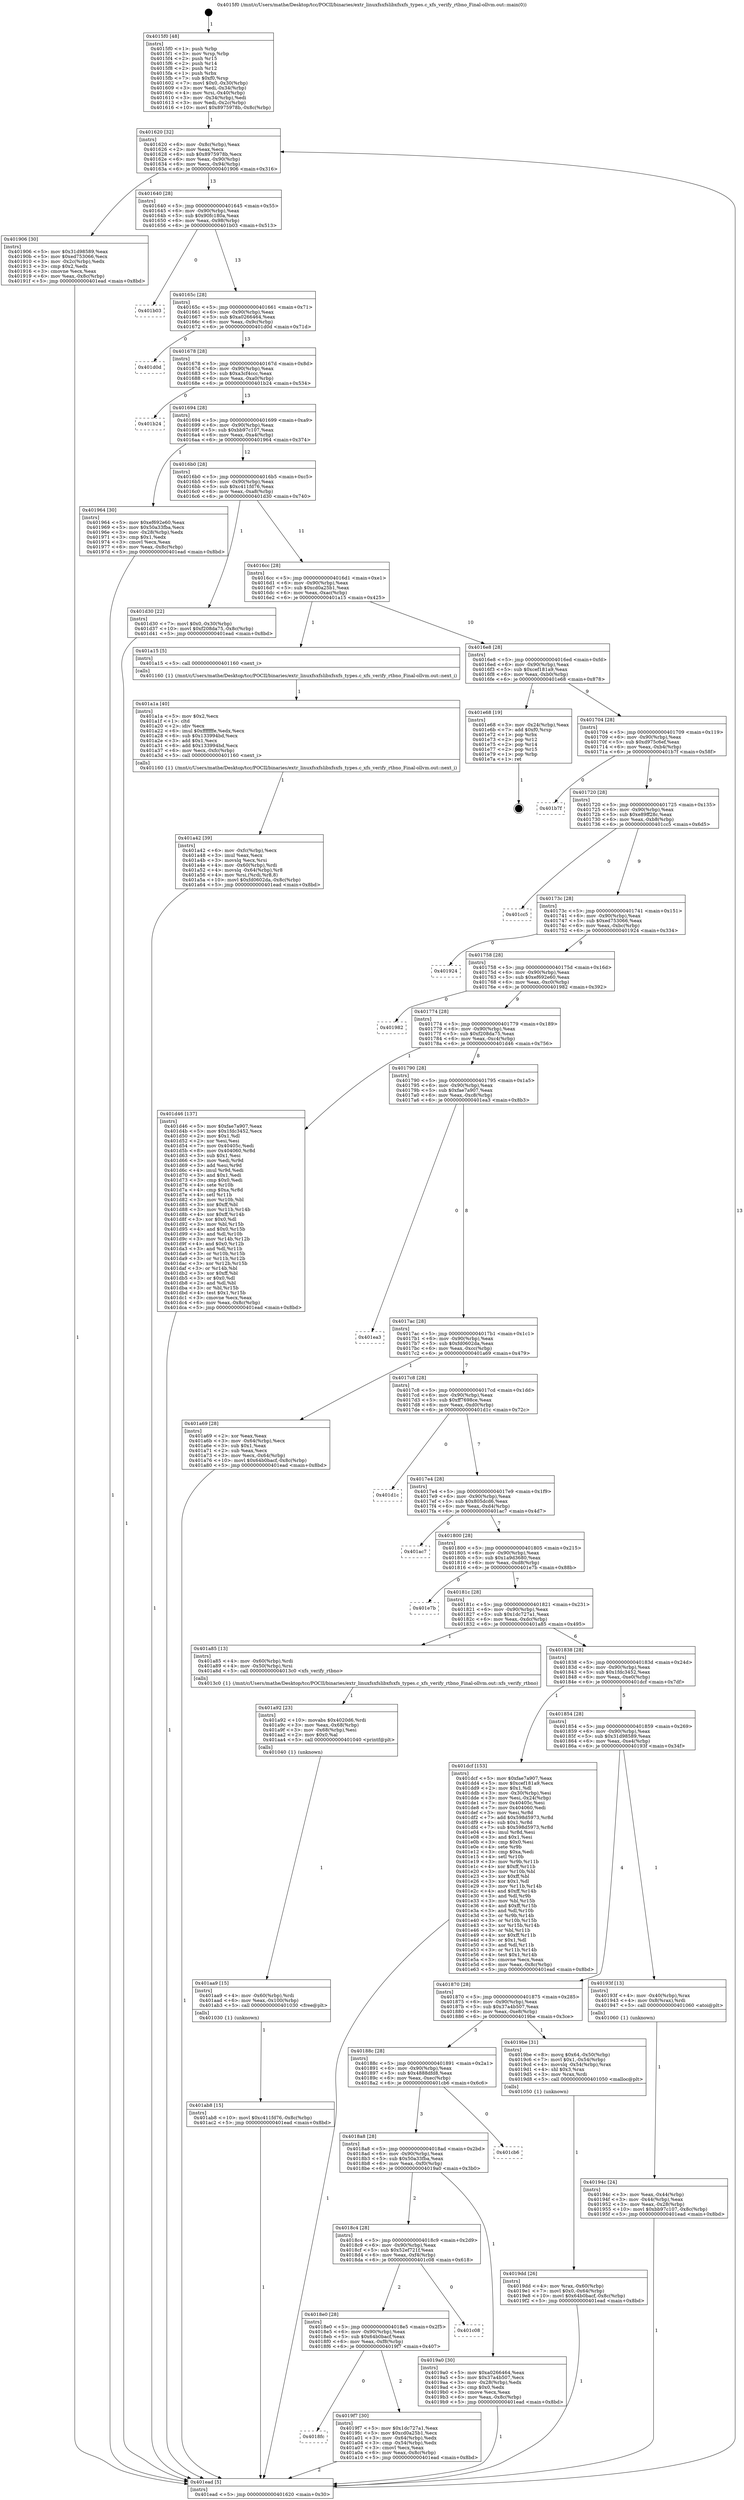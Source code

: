 digraph "0x4015f0" {
  label = "0x4015f0 (/mnt/c/Users/mathe/Desktop/tcc/POCII/binaries/extr_linuxfsxfslibxfsxfs_types.c_xfs_verify_rtbno_Final-ollvm.out::main(0))"
  labelloc = "t"
  node[shape=record]

  Entry [label="",width=0.3,height=0.3,shape=circle,fillcolor=black,style=filled]
  "0x401620" [label="{
     0x401620 [32]\l
     | [instrs]\l
     &nbsp;&nbsp;0x401620 \<+6\>: mov -0x8c(%rbp),%eax\l
     &nbsp;&nbsp;0x401626 \<+2\>: mov %eax,%ecx\l
     &nbsp;&nbsp;0x401628 \<+6\>: sub $0x8975978b,%ecx\l
     &nbsp;&nbsp;0x40162e \<+6\>: mov %eax,-0x90(%rbp)\l
     &nbsp;&nbsp;0x401634 \<+6\>: mov %ecx,-0x94(%rbp)\l
     &nbsp;&nbsp;0x40163a \<+6\>: je 0000000000401906 \<main+0x316\>\l
  }"]
  "0x401906" [label="{
     0x401906 [30]\l
     | [instrs]\l
     &nbsp;&nbsp;0x401906 \<+5\>: mov $0x31d98589,%eax\l
     &nbsp;&nbsp;0x40190b \<+5\>: mov $0xed753066,%ecx\l
     &nbsp;&nbsp;0x401910 \<+3\>: mov -0x2c(%rbp),%edx\l
     &nbsp;&nbsp;0x401913 \<+3\>: cmp $0x2,%edx\l
     &nbsp;&nbsp;0x401916 \<+3\>: cmovne %ecx,%eax\l
     &nbsp;&nbsp;0x401919 \<+6\>: mov %eax,-0x8c(%rbp)\l
     &nbsp;&nbsp;0x40191f \<+5\>: jmp 0000000000401ead \<main+0x8bd\>\l
  }"]
  "0x401640" [label="{
     0x401640 [28]\l
     | [instrs]\l
     &nbsp;&nbsp;0x401640 \<+5\>: jmp 0000000000401645 \<main+0x55\>\l
     &nbsp;&nbsp;0x401645 \<+6\>: mov -0x90(%rbp),%eax\l
     &nbsp;&nbsp;0x40164b \<+5\>: sub $0x90fc180a,%eax\l
     &nbsp;&nbsp;0x401650 \<+6\>: mov %eax,-0x98(%rbp)\l
     &nbsp;&nbsp;0x401656 \<+6\>: je 0000000000401b03 \<main+0x513\>\l
  }"]
  "0x401ead" [label="{
     0x401ead [5]\l
     | [instrs]\l
     &nbsp;&nbsp;0x401ead \<+5\>: jmp 0000000000401620 \<main+0x30\>\l
  }"]
  "0x4015f0" [label="{
     0x4015f0 [48]\l
     | [instrs]\l
     &nbsp;&nbsp;0x4015f0 \<+1\>: push %rbp\l
     &nbsp;&nbsp;0x4015f1 \<+3\>: mov %rsp,%rbp\l
     &nbsp;&nbsp;0x4015f4 \<+2\>: push %r15\l
     &nbsp;&nbsp;0x4015f6 \<+2\>: push %r14\l
     &nbsp;&nbsp;0x4015f8 \<+2\>: push %r12\l
     &nbsp;&nbsp;0x4015fa \<+1\>: push %rbx\l
     &nbsp;&nbsp;0x4015fb \<+7\>: sub $0xf0,%rsp\l
     &nbsp;&nbsp;0x401602 \<+7\>: movl $0x0,-0x30(%rbp)\l
     &nbsp;&nbsp;0x401609 \<+3\>: mov %edi,-0x34(%rbp)\l
     &nbsp;&nbsp;0x40160c \<+4\>: mov %rsi,-0x40(%rbp)\l
     &nbsp;&nbsp;0x401610 \<+3\>: mov -0x34(%rbp),%edi\l
     &nbsp;&nbsp;0x401613 \<+3\>: mov %edi,-0x2c(%rbp)\l
     &nbsp;&nbsp;0x401616 \<+10\>: movl $0x8975978b,-0x8c(%rbp)\l
  }"]
  Exit [label="",width=0.3,height=0.3,shape=circle,fillcolor=black,style=filled,peripheries=2]
  "0x401b03" [label="{
     0x401b03\l
  }", style=dashed]
  "0x40165c" [label="{
     0x40165c [28]\l
     | [instrs]\l
     &nbsp;&nbsp;0x40165c \<+5\>: jmp 0000000000401661 \<main+0x71\>\l
     &nbsp;&nbsp;0x401661 \<+6\>: mov -0x90(%rbp),%eax\l
     &nbsp;&nbsp;0x401667 \<+5\>: sub $0xa0266464,%eax\l
     &nbsp;&nbsp;0x40166c \<+6\>: mov %eax,-0x9c(%rbp)\l
     &nbsp;&nbsp;0x401672 \<+6\>: je 0000000000401d0d \<main+0x71d\>\l
  }"]
  "0x401ab8" [label="{
     0x401ab8 [15]\l
     | [instrs]\l
     &nbsp;&nbsp;0x401ab8 \<+10\>: movl $0xc411fd76,-0x8c(%rbp)\l
     &nbsp;&nbsp;0x401ac2 \<+5\>: jmp 0000000000401ead \<main+0x8bd\>\l
  }"]
  "0x401d0d" [label="{
     0x401d0d\l
  }", style=dashed]
  "0x401678" [label="{
     0x401678 [28]\l
     | [instrs]\l
     &nbsp;&nbsp;0x401678 \<+5\>: jmp 000000000040167d \<main+0x8d\>\l
     &nbsp;&nbsp;0x40167d \<+6\>: mov -0x90(%rbp),%eax\l
     &nbsp;&nbsp;0x401683 \<+5\>: sub $0xa3cf4ccc,%eax\l
     &nbsp;&nbsp;0x401688 \<+6\>: mov %eax,-0xa0(%rbp)\l
     &nbsp;&nbsp;0x40168e \<+6\>: je 0000000000401b24 \<main+0x534\>\l
  }"]
  "0x401aa9" [label="{
     0x401aa9 [15]\l
     | [instrs]\l
     &nbsp;&nbsp;0x401aa9 \<+4\>: mov -0x60(%rbp),%rdi\l
     &nbsp;&nbsp;0x401aad \<+6\>: mov %eax,-0x100(%rbp)\l
     &nbsp;&nbsp;0x401ab3 \<+5\>: call 0000000000401030 \<free@plt\>\l
     | [calls]\l
     &nbsp;&nbsp;0x401030 \{1\} (unknown)\l
  }"]
  "0x401b24" [label="{
     0x401b24\l
  }", style=dashed]
  "0x401694" [label="{
     0x401694 [28]\l
     | [instrs]\l
     &nbsp;&nbsp;0x401694 \<+5\>: jmp 0000000000401699 \<main+0xa9\>\l
     &nbsp;&nbsp;0x401699 \<+6\>: mov -0x90(%rbp),%eax\l
     &nbsp;&nbsp;0x40169f \<+5\>: sub $0xbb97c107,%eax\l
     &nbsp;&nbsp;0x4016a4 \<+6\>: mov %eax,-0xa4(%rbp)\l
     &nbsp;&nbsp;0x4016aa \<+6\>: je 0000000000401964 \<main+0x374\>\l
  }"]
  "0x401a92" [label="{
     0x401a92 [23]\l
     | [instrs]\l
     &nbsp;&nbsp;0x401a92 \<+10\>: movabs $0x4020d6,%rdi\l
     &nbsp;&nbsp;0x401a9c \<+3\>: mov %eax,-0x68(%rbp)\l
     &nbsp;&nbsp;0x401a9f \<+3\>: mov -0x68(%rbp),%esi\l
     &nbsp;&nbsp;0x401aa2 \<+2\>: mov $0x0,%al\l
     &nbsp;&nbsp;0x401aa4 \<+5\>: call 0000000000401040 \<printf@plt\>\l
     | [calls]\l
     &nbsp;&nbsp;0x401040 \{1\} (unknown)\l
  }"]
  "0x401964" [label="{
     0x401964 [30]\l
     | [instrs]\l
     &nbsp;&nbsp;0x401964 \<+5\>: mov $0xef692e60,%eax\l
     &nbsp;&nbsp;0x401969 \<+5\>: mov $0x50a33fba,%ecx\l
     &nbsp;&nbsp;0x40196e \<+3\>: mov -0x28(%rbp),%edx\l
     &nbsp;&nbsp;0x401971 \<+3\>: cmp $0x1,%edx\l
     &nbsp;&nbsp;0x401974 \<+3\>: cmovl %ecx,%eax\l
     &nbsp;&nbsp;0x401977 \<+6\>: mov %eax,-0x8c(%rbp)\l
     &nbsp;&nbsp;0x40197d \<+5\>: jmp 0000000000401ead \<main+0x8bd\>\l
  }"]
  "0x4016b0" [label="{
     0x4016b0 [28]\l
     | [instrs]\l
     &nbsp;&nbsp;0x4016b0 \<+5\>: jmp 00000000004016b5 \<main+0xc5\>\l
     &nbsp;&nbsp;0x4016b5 \<+6\>: mov -0x90(%rbp),%eax\l
     &nbsp;&nbsp;0x4016bb \<+5\>: sub $0xc411fd76,%eax\l
     &nbsp;&nbsp;0x4016c0 \<+6\>: mov %eax,-0xa8(%rbp)\l
     &nbsp;&nbsp;0x4016c6 \<+6\>: je 0000000000401d30 \<main+0x740\>\l
  }"]
  "0x401a42" [label="{
     0x401a42 [39]\l
     | [instrs]\l
     &nbsp;&nbsp;0x401a42 \<+6\>: mov -0xfc(%rbp),%ecx\l
     &nbsp;&nbsp;0x401a48 \<+3\>: imul %eax,%ecx\l
     &nbsp;&nbsp;0x401a4b \<+3\>: movslq %ecx,%rsi\l
     &nbsp;&nbsp;0x401a4e \<+4\>: mov -0x60(%rbp),%rdi\l
     &nbsp;&nbsp;0x401a52 \<+4\>: movslq -0x64(%rbp),%r8\l
     &nbsp;&nbsp;0x401a56 \<+4\>: mov %rsi,(%rdi,%r8,8)\l
     &nbsp;&nbsp;0x401a5a \<+10\>: movl $0xfd0602da,-0x8c(%rbp)\l
     &nbsp;&nbsp;0x401a64 \<+5\>: jmp 0000000000401ead \<main+0x8bd\>\l
  }"]
  "0x401d30" [label="{
     0x401d30 [22]\l
     | [instrs]\l
     &nbsp;&nbsp;0x401d30 \<+7\>: movl $0x0,-0x30(%rbp)\l
     &nbsp;&nbsp;0x401d37 \<+10\>: movl $0xf208da75,-0x8c(%rbp)\l
     &nbsp;&nbsp;0x401d41 \<+5\>: jmp 0000000000401ead \<main+0x8bd\>\l
  }"]
  "0x4016cc" [label="{
     0x4016cc [28]\l
     | [instrs]\l
     &nbsp;&nbsp;0x4016cc \<+5\>: jmp 00000000004016d1 \<main+0xe1\>\l
     &nbsp;&nbsp;0x4016d1 \<+6\>: mov -0x90(%rbp),%eax\l
     &nbsp;&nbsp;0x4016d7 \<+5\>: sub $0xcd0a25b1,%eax\l
     &nbsp;&nbsp;0x4016dc \<+6\>: mov %eax,-0xac(%rbp)\l
     &nbsp;&nbsp;0x4016e2 \<+6\>: je 0000000000401a15 \<main+0x425\>\l
  }"]
  "0x401a1a" [label="{
     0x401a1a [40]\l
     | [instrs]\l
     &nbsp;&nbsp;0x401a1a \<+5\>: mov $0x2,%ecx\l
     &nbsp;&nbsp;0x401a1f \<+1\>: cltd\l
     &nbsp;&nbsp;0x401a20 \<+2\>: idiv %ecx\l
     &nbsp;&nbsp;0x401a22 \<+6\>: imul $0xfffffffe,%edx,%ecx\l
     &nbsp;&nbsp;0x401a28 \<+6\>: sub $0x133994bd,%ecx\l
     &nbsp;&nbsp;0x401a2e \<+3\>: add $0x1,%ecx\l
     &nbsp;&nbsp;0x401a31 \<+6\>: add $0x133994bd,%ecx\l
     &nbsp;&nbsp;0x401a37 \<+6\>: mov %ecx,-0xfc(%rbp)\l
     &nbsp;&nbsp;0x401a3d \<+5\>: call 0000000000401160 \<next_i\>\l
     | [calls]\l
     &nbsp;&nbsp;0x401160 \{1\} (/mnt/c/Users/mathe/Desktop/tcc/POCII/binaries/extr_linuxfsxfslibxfsxfs_types.c_xfs_verify_rtbno_Final-ollvm.out::next_i)\l
  }"]
  "0x401a15" [label="{
     0x401a15 [5]\l
     | [instrs]\l
     &nbsp;&nbsp;0x401a15 \<+5\>: call 0000000000401160 \<next_i\>\l
     | [calls]\l
     &nbsp;&nbsp;0x401160 \{1\} (/mnt/c/Users/mathe/Desktop/tcc/POCII/binaries/extr_linuxfsxfslibxfsxfs_types.c_xfs_verify_rtbno_Final-ollvm.out::next_i)\l
  }"]
  "0x4016e8" [label="{
     0x4016e8 [28]\l
     | [instrs]\l
     &nbsp;&nbsp;0x4016e8 \<+5\>: jmp 00000000004016ed \<main+0xfd\>\l
     &nbsp;&nbsp;0x4016ed \<+6\>: mov -0x90(%rbp),%eax\l
     &nbsp;&nbsp;0x4016f3 \<+5\>: sub $0xcef181a9,%eax\l
     &nbsp;&nbsp;0x4016f8 \<+6\>: mov %eax,-0xb0(%rbp)\l
     &nbsp;&nbsp;0x4016fe \<+6\>: je 0000000000401e68 \<main+0x878\>\l
  }"]
  "0x4018fc" [label="{
     0x4018fc\l
  }", style=dashed]
  "0x401e68" [label="{
     0x401e68 [19]\l
     | [instrs]\l
     &nbsp;&nbsp;0x401e68 \<+3\>: mov -0x24(%rbp),%eax\l
     &nbsp;&nbsp;0x401e6b \<+7\>: add $0xf0,%rsp\l
     &nbsp;&nbsp;0x401e72 \<+1\>: pop %rbx\l
     &nbsp;&nbsp;0x401e73 \<+2\>: pop %r12\l
     &nbsp;&nbsp;0x401e75 \<+2\>: pop %r14\l
     &nbsp;&nbsp;0x401e77 \<+2\>: pop %r15\l
     &nbsp;&nbsp;0x401e79 \<+1\>: pop %rbp\l
     &nbsp;&nbsp;0x401e7a \<+1\>: ret\l
  }"]
  "0x401704" [label="{
     0x401704 [28]\l
     | [instrs]\l
     &nbsp;&nbsp;0x401704 \<+5\>: jmp 0000000000401709 \<main+0x119\>\l
     &nbsp;&nbsp;0x401709 \<+6\>: mov -0x90(%rbp),%eax\l
     &nbsp;&nbsp;0x40170f \<+5\>: sub $0xd975c6ef,%eax\l
     &nbsp;&nbsp;0x401714 \<+6\>: mov %eax,-0xb4(%rbp)\l
     &nbsp;&nbsp;0x40171a \<+6\>: je 0000000000401b7f \<main+0x58f\>\l
  }"]
  "0x4019f7" [label="{
     0x4019f7 [30]\l
     | [instrs]\l
     &nbsp;&nbsp;0x4019f7 \<+5\>: mov $0x1dc727a1,%eax\l
     &nbsp;&nbsp;0x4019fc \<+5\>: mov $0xcd0a25b1,%ecx\l
     &nbsp;&nbsp;0x401a01 \<+3\>: mov -0x64(%rbp),%edx\l
     &nbsp;&nbsp;0x401a04 \<+3\>: cmp -0x54(%rbp),%edx\l
     &nbsp;&nbsp;0x401a07 \<+3\>: cmovl %ecx,%eax\l
     &nbsp;&nbsp;0x401a0a \<+6\>: mov %eax,-0x8c(%rbp)\l
     &nbsp;&nbsp;0x401a10 \<+5\>: jmp 0000000000401ead \<main+0x8bd\>\l
  }"]
  "0x401b7f" [label="{
     0x401b7f\l
  }", style=dashed]
  "0x401720" [label="{
     0x401720 [28]\l
     | [instrs]\l
     &nbsp;&nbsp;0x401720 \<+5\>: jmp 0000000000401725 \<main+0x135\>\l
     &nbsp;&nbsp;0x401725 \<+6\>: mov -0x90(%rbp),%eax\l
     &nbsp;&nbsp;0x40172b \<+5\>: sub $0xe89ff28c,%eax\l
     &nbsp;&nbsp;0x401730 \<+6\>: mov %eax,-0xb8(%rbp)\l
     &nbsp;&nbsp;0x401736 \<+6\>: je 0000000000401cc5 \<main+0x6d5\>\l
  }"]
  "0x4018e0" [label="{
     0x4018e0 [28]\l
     | [instrs]\l
     &nbsp;&nbsp;0x4018e0 \<+5\>: jmp 00000000004018e5 \<main+0x2f5\>\l
     &nbsp;&nbsp;0x4018e5 \<+6\>: mov -0x90(%rbp),%eax\l
     &nbsp;&nbsp;0x4018eb \<+5\>: sub $0x64b0bacf,%eax\l
     &nbsp;&nbsp;0x4018f0 \<+6\>: mov %eax,-0xf8(%rbp)\l
     &nbsp;&nbsp;0x4018f6 \<+6\>: je 00000000004019f7 \<main+0x407\>\l
  }"]
  "0x401cc5" [label="{
     0x401cc5\l
  }", style=dashed]
  "0x40173c" [label="{
     0x40173c [28]\l
     | [instrs]\l
     &nbsp;&nbsp;0x40173c \<+5\>: jmp 0000000000401741 \<main+0x151\>\l
     &nbsp;&nbsp;0x401741 \<+6\>: mov -0x90(%rbp),%eax\l
     &nbsp;&nbsp;0x401747 \<+5\>: sub $0xed753066,%eax\l
     &nbsp;&nbsp;0x40174c \<+6\>: mov %eax,-0xbc(%rbp)\l
     &nbsp;&nbsp;0x401752 \<+6\>: je 0000000000401924 \<main+0x334\>\l
  }"]
  "0x401c08" [label="{
     0x401c08\l
  }", style=dashed]
  "0x401924" [label="{
     0x401924\l
  }", style=dashed]
  "0x401758" [label="{
     0x401758 [28]\l
     | [instrs]\l
     &nbsp;&nbsp;0x401758 \<+5\>: jmp 000000000040175d \<main+0x16d\>\l
     &nbsp;&nbsp;0x40175d \<+6\>: mov -0x90(%rbp),%eax\l
     &nbsp;&nbsp;0x401763 \<+5\>: sub $0xef692e60,%eax\l
     &nbsp;&nbsp;0x401768 \<+6\>: mov %eax,-0xc0(%rbp)\l
     &nbsp;&nbsp;0x40176e \<+6\>: je 0000000000401982 \<main+0x392\>\l
  }"]
  "0x4019dd" [label="{
     0x4019dd [26]\l
     | [instrs]\l
     &nbsp;&nbsp;0x4019dd \<+4\>: mov %rax,-0x60(%rbp)\l
     &nbsp;&nbsp;0x4019e1 \<+7\>: movl $0x0,-0x64(%rbp)\l
     &nbsp;&nbsp;0x4019e8 \<+10\>: movl $0x64b0bacf,-0x8c(%rbp)\l
     &nbsp;&nbsp;0x4019f2 \<+5\>: jmp 0000000000401ead \<main+0x8bd\>\l
  }"]
  "0x401982" [label="{
     0x401982\l
  }", style=dashed]
  "0x401774" [label="{
     0x401774 [28]\l
     | [instrs]\l
     &nbsp;&nbsp;0x401774 \<+5\>: jmp 0000000000401779 \<main+0x189\>\l
     &nbsp;&nbsp;0x401779 \<+6\>: mov -0x90(%rbp),%eax\l
     &nbsp;&nbsp;0x40177f \<+5\>: sub $0xf208da75,%eax\l
     &nbsp;&nbsp;0x401784 \<+6\>: mov %eax,-0xc4(%rbp)\l
     &nbsp;&nbsp;0x40178a \<+6\>: je 0000000000401d46 \<main+0x756\>\l
  }"]
  "0x4018c4" [label="{
     0x4018c4 [28]\l
     | [instrs]\l
     &nbsp;&nbsp;0x4018c4 \<+5\>: jmp 00000000004018c9 \<main+0x2d9\>\l
     &nbsp;&nbsp;0x4018c9 \<+6\>: mov -0x90(%rbp),%eax\l
     &nbsp;&nbsp;0x4018cf \<+5\>: sub $0x52ef721f,%eax\l
     &nbsp;&nbsp;0x4018d4 \<+6\>: mov %eax,-0xf4(%rbp)\l
     &nbsp;&nbsp;0x4018da \<+6\>: je 0000000000401c08 \<main+0x618\>\l
  }"]
  "0x401d46" [label="{
     0x401d46 [137]\l
     | [instrs]\l
     &nbsp;&nbsp;0x401d46 \<+5\>: mov $0xfae7a907,%eax\l
     &nbsp;&nbsp;0x401d4b \<+5\>: mov $0x1fdc3452,%ecx\l
     &nbsp;&nbsp;0x401d50 \<+2\>: mov $0x1,%dl\l
     &nbsp;&nbsp;0x401d52 \<+2\>: xor %esi,%esi\l
     &nbsp;&nbsp;0x401d54 \<+7\>: mov 0x40405c,%edi\l
     &nbsp;&nbsp;0x401d5b \<+8\>: mov 0x404060,%r8d\l
     &nbsp;&nbsp;0x401d63 \<+3\>: sub $0x1,%esi\l
     &nbsp;&nbsp;0x401d66 \<+3\>: mov %edi,%r9d\l
     &nbsp;&nbsp;0x401d69 \<+3\>: add %esi,%r9d\l
     &nbsp;&nbsp;0x401d6c \<+4\>: imul %r9d,%edi\l
     &nbsp;&nbsp;0x401d70 \<+3\>: and $0x1,%edi\l
     &nbsp;&nbsp;0x401d73 \<+3\>: cmp $0x0,%edi\l
     &nbsp;&nbsp;0x401d76 \<+4\>: sete %r10b\l
     &nbsp;&nbsp;0x401d7a \<+4\>: cmp $0xa,%r8d\l
     &nbsp;&nbsp;0x401d7e \<+4\>: setl %r11b\l
     &nbsp;&nbsp;0x401d82 \<+3\>: mov %r10b,%bl\l
     &nbsp;&nbsp;0x401d85 \<+3\>: xor $0xff,%bl\l
     &nbsp;&nbsp;0x401d88 \<+3\>: mov %r11b,%r14b\l
     &nbsp;&nbsp;0x401d8b \<+4\>: xor $0xff,%r14b\l
     &nbsp;&nbsp;0x401d8f \<+3\>: xor $0x0,%dl\l
     &nbsp;&nbsp;0x401d92 \<+3\>: mov %bl,%r15b\l
     &nbsp;&nbsp;0x401d95 \<+4\>: and $0x0,%r15b\l
     &nbsp;&nbsp;0x401d99 \<+3\>: and %dl,%r10b\l
     &nbsp;&nbsp;0x401d9c \<+3\>: mov %r14b,%r12b\l
     &nbsp;&nbsp;0x401d9f \<+4\>: and $0x0,%r12b\l
     &nbsp;&nbsp;0x401da3 \<+3\>: and %dl,%r11b\l
     &nbsp;&nbsp;0x401da6 \<+3\>: or %r10b,%r15b\l
     &nbsp;&nbsp;0x401da9 \<+3\>: or %r11b,%r12b\l
     &nbsp;&nbsp;0x401dac \<+3\>: xor %r12b,%r15b\l
     &nbsp;&nbsp;0x401daf \<+3\>: or %r14b,%bl\l
     &nbsp;&nbsp;0x401db2 \<+3\>: xor $0xff,%bl\l
     &nbsp;&nbsp;0x401db5 \<+3\>: or $0x0,%dl\l
     &nbsp;&nbsp;0x401db8 \<+2\>: and %dl,%bl\l
     &nbsp;&nbsp;0x401dba \<+3\>: or %bl,%r15b\l
     &nbsp;&nbsp;0x401dbd \<+4\>: test $0x1,%r15b\l
     &nbsp;&nbsp;0x401dc1 \<+3\>: cmovne %ecx,%eax\l
     &nbsp;&nbsp;0x401dc4 \<+6\>: mov %eax,-0x8c(%rbp)\l
     &nbsp;&nbsp;0x401dca \<+5\>: jmp 0000000000401ead \<main+0x8bd\>\l
  }"]
  "0x401790" [label="{
     0x401790 [28]\l
     | [instrs]\l
     &nbsp;&nbsp;0x401790 \<+5\>: jmp 0000000000401795 \<main+0x1a5\>\l
     &nbsp;&nbsp;0x401795 \<+6\>: mov -0x90(%rbp),%eax\l
     &nbsp;&nbsp;0x40179b \<+5\>: sub $0xfae7a907,%eax\l
     &nbsp;&nbsp;0x4017a0 \<+6\>: mov %eax,-0xc8(%rbp)\l
     &nbsp;&nbsp;0x4017a6 \<+6\>: je 0000000000401ea3 \<main+0x8b3\>\l
  }"]
  "0x4019a0" [label="{
     0x4019a0 [30]\l
     | [instrs]\l
     &nbsp;&nbsp;0x4019a0 \<+5\>: mov $0xa0266464,%eax\l
     &nbsp;&nbsp;0x4019a5 \<+5\>: mov $0x37a4b507,%ecx\l
     &nbsp;&nbsp;0x4019aa \<+3\>: mov -0x28(%rbp),%edx\l
     &nbsp;&nbsp;0x4019ad \<+3\>: cmp $0x0,%edx\l
     &nbsp;&nbsp;0x4019b0 \<+3\>: cmove %ecx,%eax\l
     &nbsp;&nbsp;0x4019b3 \<+6\>: mov %eax,-0x8c(%rbp)\l
     &nbsp;&nbsp;0x4019b9 \<+5\>: jmp 0000000000401ead \<main+0x8bd\>\l
  }"]
  "0x401ea3" [label="{
     0x401ea3\l
  }", style=dashed]
  "0x4017ac" [label="{
     0x4017ac [28]\l
     | [instrs]\l
     &nbsp;&nbsp;0x4017ac \<+5\>: jmp 00000000004017b1 \<main+0x1c1\>\l
     &nbsp;&nbsp;0x4017b1 \<+6\>: mov -0x90(%rbp),%eax\l
     &nbsp;&nbsp;0x4017b7 \<+5\>: sub $0xfd0602da,%eax\l
     &nbsp;&nbsp;0x4017bc \<+6\>: mov %eax,-0xcc(%rbp)\l
     &nbsp;&nbsp;0x4017c2 \<+6\>: je 0000000000401a69 \<main+0x479\>\l
  }"]
  "0x4018a8" [label="{
     0x4018a8 [28]\l
     | [instrs]\l
     &nbsp;&nbsp;0x4018a8 \<+5\>: jmp 00000000004018ad \<main+0x2bd\>\l
     &nbsp;&nbsp;0x4018ad \<+6\>: mov -0x90(%rbp),%eax\l
     &nbsp;&nbsp;0x4018b3 \<+5\>: sub $0x50a33fba,%eax\l
     &nbsp;&nbsp;0x4018b8 \<+6\>: mov %eax,-0xf0(%rbp)\l
     &nbsp;&nbsp;0x4018be \<+6\>: je 00000000004019a0 \<main+0x3b0\>\l
  }"]
  "0x401a69" [label="{
     0x401a69 [28]\l
     | [instrs]\l
     &nbsp;&nbsp;0x401a69 \<+2\>: xor %eax,%eax\l
     &nbsp;&nbsp;0x401a6b \<+3\>: mov -0x64(%rbp),%ecx\l
     &nbsp;&nbsp;0x401a6e \<+3\>: sub $0x1,%eax\l
     &nbsp;&nbsp;0x401a71 \<+2\>: sub %eax,%ecx\l
     &nbsp;&nbsp;0x401a73 \<+3\>: mov %ecx,-0x64(%rbp)\l
     &nbsp;&nbsp;0x401a76 \<+10\>: movl $0x64b0bacf,-0x8c(%rbp)\l
     &nbsp;&nbsp;0x401a80 \<+5\>: jmp 0000000000401ead \<main+0x8bd\>\l
  }"]
  "0x4017c8" [label="{
     0x4017c8 [28]\l
     | [instrs]\l
     &nbsp;&nbsp;0x4017c8 \<+5\>: jmp 00000000004017cd \<main+0x1dd\>\l
     &nbsp;&nbsp;0x4017cd \<+6\>: mov -0x90(%rbp),%eax\l
     &nbsp;&nbsp;0x4017d3 \<+5\>: sub $0xff7698ce,%eax\l
     &nbsp;&nbsp;0x4017d8 \<+6\>: mov %eax,-0xd0(%rbp)\l
     &nbsp;&nbsp;0x4017de \<+6\>: je 0000000000401d1c \<main+0x72c\>\l
  }"]
  "0x401cb6" [label="{
     0x401cb6\l
  }", style=dashed]
  "0x401d1c" [label="{
     0x401d1c\l
  }", style=dashed]
  "0x4017e4" [label="{
     0x4017e4 [28]\l
     | [instrs]\l
     &nbsp;&nbsp;0x4017e4 \<+5\>: jmp 00000000004017e9 \<main+0x1f9\>\l
     &nbsp;&nbsp;0x4017e9 \<+6\>: mov -0x90(%rbp),%eax\l
     &nbsp;&nbsp;0x4017ef \<+5\>: sub $0x805dcd6,%eax\l
     &nbsp;&nbsp;0x4017f4 \<+6\>: mov %eax,-0xd4(%rbp)\l
     &nbsp;&nbsp;0x4017fa \<+6\>: je 0000000000401ac7 \<main+0x4d7\>\l
  }"]
  "0x40188c" [label="{
     0x40188c [28]\l
     | [instrs]\l
     &nbsp;&nbsp;0x40188c \<+5\>: jmp 0000000000401891 \<main+0x2a1\>\l
     &nbsp;&nbsp;0x401891 \<+6\>: mov -0x90(%rbp),%eax\l
     &nbsp;&nbsp;0x401897 \<+5\>: sub $0x4888dfd8,%eax\l
     &nbsp;&nbsp;0x40189c \<+6\>: mov %eax,-0xec(%rbp)\l
     &nbsp;&nbsp;0x4018a2 \<+6\>: je 0000000000401cb6 \<main+0x6c6\>\l
  }"]
  "0x401ac7" [label="{
     0x401ac7\l
  }", style=dashed]
  "0x401800" [label="{
     0x401800 [28]\l
     | [instrs]\l
     &nbsp;&nbsp;0x401800 \<+5\>: jmp 0000000000401805 \<main+0x215\>\l
     &nbsp;&nbsp;0x401805 \<+6\>: mov -0x90(%rbp),%eax\l
     &nbsp;&nbsp;0x40180b \<+5\>: sub $0x1a9d3680,%eax\l
     &nbsp;&nbsp;0x401810 \<+6\>: mov %eax,-0xd8(%rbp)\l
     &nbsp;&nbsp;0x401816 \<+6\>: je 0000000000401e7b \<main+0x88b\>\l
  }"]
  "0x4019be" [label="{
     0x4019be [31]\l
     | [instrs]\l
     &nbsp;&nbsp;0x4019be \<+8\>: movq $0x64,-0x50(%rbp)\l
     &nbsp;&nbsp;0x4019c6 \<+7\>: movl $0x1,-0x54(%rbp)\l
     &nbsp;&nbsp;0x4019cd \<+4\>: movslq -0x54(%rbp),%rax\l
     &nbsp;&nbsp;0x4019d1 \<+4\>: shl $0x3,%rax\l
     &nbsp;&nbsp;0x4019d5 \<+3\>: mov %rax,%rdi\l
     &nbsp;&nbsp;0x4019d8 \<+5\>: call 0000000000401050 \<malloc@plt\>\l
     | [calls]\l
     &nbsp;&nbsp;0x401050 \{1\} (unknown)\l
  }"]
  "0x401e7b" [label="{
     0x401e7b\l
  }", style=dashed]
  "0x40181c" [label="{
     0x40181c [28]\l
     | [instrs]\l
     &nbsp;&nbsp;0x40181c \<+5\>: jmp 0000000000401821 \<main+0x231\>\l
     &nbsp;&nbsp;0x401821 \<+6\>: mov -0x90(%rbp),%eax\l
     &nbsp;&nbsp;0x401827 \<+5\>: sub $0x1dc727a1,%eax\l
     &nbsp;&nbsp;0x40182c \<+6\>: mov %eax,-0xdc(%rbp)\l
     &nbsp;&nbsp;0x401832 \<+6\>: je 0000000000401a85 \<main+0x495\>\l
  }"]
  "0x40194c" [label="{
     0x40194c [24]\l
     | [instrs]\l
     &nbsp;&nbsp;0x40194c \<+3\>: mov %eax,-0x44(%rbp)\l
     &nbsp;&nbsp;0x40194f \<+3\>: mov -0x44(%rbp),%eax\l
     &nbsp;&nbsp;0x401952 \<+3\>: mov %eax,-0x28(%rbp)\l
     &nbsp;&nbsp;0x401955 \<+10\>: movl $0xbb97c107,-0x8c(%rbp)\l
     &nbsp;&nbsp;0x40195f \<+5\>: jmp 0000000000401ead \<main+0x8bd\>\l
  }"]
  "0x401a85" [label="{
     0x401a85 [13]\l
     | [instrs]\l
     &nbsp;&nbsp;0x401a85 \<+4\>: mov -0x60(%rbp),%rdi\l
     &nbsp;&nbsp;0x401a89 \<+4\>: mov -0x50(%rbp),%rsi\l
     &nbsp;&nbsp;0x401a8d \<+5\>: call 00000000004013c0 \<xfs_verify_rtbno\>\l
     | [calls]\l
     &nbsp;&nbsp;0x4013c0 \{1\} (/mnt/c/Users/mathe/Desktop/tcc/POCII/binaries/extr_linuxfsxfslibxfsxfs_types.c_xfs_verify_rtbno_Final-ollvm.out::xfs_verify_rtbno)\l
  }"]
  "0x401838" [label="{
     0x401838 [28]\l
     | [instrs]\l
     &nbsp;&nbsp;0x401838 \<+5\>: jmp 000000000040183d \<main+0x24d\>\l
     &nbsp;&nbsp;0x40183d \<+6\>: mov -0x90(%rbp),%eax\l
     &nbsp;&nbsp;0x401843 \<+5\>: sub $0x1fdc3452,%eax\l
     &nbsp;&nbsp;0x401848 \<+6\>: mov %eax,-0xe0(%rbp)\l
     &nbsp;&nbsp;0x40184e \<+6\>: je 0000000000401dcf \<main+0x7df\>\l
  }"]
  "0x401870" [label="{
     0x401870 [28]\l
     | [instrs]\l
     &nbsp;&nbsp;0x401870 \<+5\>: jmp 0000000000401875 \<main+0x285\>\l
     &nbsp;&nbsp;0x401875 \<+6\>: mov -0x90(%rbp),%eax\l
     &nbsp;&nbsp;0x40187b \<+5\>: sub $0x37a4b507,%eax\l
     &nbsp;&nbsp;0x401880 \<+6\>: mov %eax,-0xe8(%rbp)\l
     &nbsp;&nbsp;0x401886 \<+6\>: je 00000000004019be \<main+0x3ce\>\l
  }"]
  "0x401dcf" [label="{
     0x401dcf [153]\l
     | [instrs]\l
     &nbsp;&nbsp;0x401dcf \<+5\>: mov $0xfae7a907,%eax\l
     &nbsp;&nbsp;0x401dd4 \<+5\>: mov $0xcef181a9,%ecx\l
     &nbsp;&nbsp;0x401dd9 \<+2\>: mov $0x1,%dl\l
     &nbsp;&nbsp;0x401ddb \<+3\>: mov -0x30(%rbp),%esi\l
     &nbsp;&nbsp;0x401dde \<+3\>: mov %esi,-0x24(%rbp)\l
     &nbsp;&nbsp;0x401de1 \<+7\>: mov 0x40405c,%esi\l
     &nbsp;&nbsp;0x401de8 \<+7\>: mov 0x404060,%edi\l
     &nbsp;&nbsp;0x401def \<+3\>: mov %esi,%r8d\l
     &nbsp;&nbsp;0x401df2 \<+7\>: add $0x598d5973,%r8d\l
     &nbsp;&nbsp;0x401df9 \<+4\>: sub $0x1,%r8d\l
     &nbsp;&nbsp;0x401dfd \<+7\>: sub $0x598d5973,%r8d\l
     &nbsp;&nbsp;0x401e04 \<+4\>: imul %r8d,%esi\l
     &nbsp;&nbsp;0x401e08 \<+3\>: and $0x1,%esi\l
     &nbsp;&nbsp;0x401e0b \<+3\>: cmp $0x0,%esi\l
     &nbsp;&nbsp;0x401e0e \<+4\>: sete %r9b\l
     &nbsp;&nbsp;0x401e12 \<+3\>: cmp $0xa,%edi\l
     &nbsp;&nbsp;0x401e15 \<+4\>: setl %r10b\l
     &nbsp;&nbsp;0x401e19 \<+3\>: mov %r9b,%r11b\l
     &nbsp;&nbsp;0x401e1c \<+4\>: xor $0xff,%r11b\l
     &nbsp;&nbsp;0x401e20 \<+3\>: mov %r10b,%bl\l
     &nbsp;&nbsp;0x401e23 \<+3\>: xor $0xff,%bl\l
     &nbsp;&nbsp;0x401e26 \<+3\>: xor $0x1,%dl\l
     &nbsp;&nbsp;0x401e29 \<+3\>: mov %r11b,%r14b\l
     &nbsp;&nbsp;0x401e2c \<+4\>: and $0xff,%r14b\l
     &nbsp;&nbsp;0x401e30 \<+3\>: and %dl,%r9b\l
     &nbsp;&nbsp;0x401e33 \<+3\>: mov %bl,%r15b\l
     &nbsp;&nbsp;0x401e36 \<+4\>: and $0xff,%r15b\l
     &nbsp;&nbsp;0x401e3a \<+3\>: and %dl,%r10b\l
     &nbsp;&nbsp;0x401e3d \<+3\>: or %r9b,%r14b\l
     &nbsp;&nbsp;0x401e40 \<+3\>: or %r10b,%r15b\l
     &nbsp;&nbsp;0x401e43 \<+3\>: xor %r15b,%r14b\l
     &nbsp;&nbsp;0x401e46 \<+3\>: or %bl,%r11b\l
     &nbsp;&nbsp;0x401e49 \<+4\>: xor $0xff,%r11b\l
     &nbsp;&nbsp;0x401e4d \<+3\>: or $0x1,%dl\l
     &nbsp;&nbsp;0x401e50 \<+3\>: and %dl,%r11b\l
     &nbsp;&nbsp;0x401e53 \<+3\>: or %r11b,%r14b\l
     &nbsp;&nbsp;0x401e56 \<+4\>: test $0x1,%r14b\l
     &nbsp;&nbsp;0x401e5a \<+3\>: cmovne %ecx,%eax\l
     &nbsp;&nbsp;0x401e5d \<+6\>: mov %eax,-0x8c(%rbp)\l
     &nbsp;&nbsp;0x401e63 \<+5\>: jmp 0000000000401ead \<main+0x8bd\>\l
  }"]
  "0x401854" [label="{
     0x401854 [28]\l
     | [instrs]\l
     &nbsp;&nbsp;0x401854 \<+5\>: jmp 0000000000401859 \<main+0x269\>\l
     &nbsp;&nbsp;0x401859 \<+6\>: mov -0x90(%rbp),%eax\l
     &nbsp;&nbsp;0x40185f \<+5\>: sub $0x31d98589,%eax\l
     &nbsp;&nbsp;0x401864 \<+6\>: mov %eax,-0xe4(%rbp)\l
     &nbsp;&nbsp;0x40186a \<+6\>: je 000000000040193f \<main+0x34f\>\l
  }"]
  "0x40193f" [label="{
     0x40193f [13]\l
     | [instrs]\l
     &nbsp;&nbsp;0x40193f \<+4\>: mov -0x40(%rbp),%rax\l
     &nbsp;&nbsp;0x401943 \<+4\>: mov 0x8(%rax),%rdi\l
     &nbsp;&nbsp;0x401947 \<+5\>: call 0000000000401060 \<atoi@plt\>\l
     | [calls]\l
     &nbsp;&nbsp;0x401060 \{1\} (unknown)\l
  }"]
  Entry -> "0x4015f0" [label=" 1"]
  "0x401620" -> "0x401906" [label=" 1"]
  "0x401620" -> "0x401640" [label=" 13"]
  "0x401906" -> "0x401ead" [label=" 1"]
  "0x4015f0" -> "0x401620" [label=" 1"]
  "0x401ead" -> "0x401620" [label=" 13"]
  "0x401e68" -> Exit [label=" 1"]
  "0x401640" -> "0x401b03" [label=" 0"]
  "0x401640" -> "0x40165c" [label=" 13"]
  "0x401dcf" -> "0x401ead" [label=" 1"]
  "0x40165c" -> "0x401d0d" [label=" 0"]
  "0x40165c" -> "0x401678" [label=" 13"]
  "0x401d46" -> "0x401ead" [label=" 1"]
  "0x401678" -> "0x401b24" [label=" 0"]
  "0x401678" -> "0x401694" [label=" 13"]
  "0x401d30" -> "0x401ead" [label=" 1"]
  "0x401694" -> "0x401964" [label=" 1"]
  "0x401694" -> "0x4016b0" [label=" 12"]
  "0x401ab8" -> "0x401ead" [label=" 1"]
  "0x4016b0" -> "0x401d30" [label=" 1"]
  "0x4016b0" -> "0x4016cc" [label=" 11"]
  "0x401aa9" -> "0x401ab8" [label=" 1"]
  "0x4016cc" -> "0x401a15" [label=" 1"]
  "0x4016cc" -> "0x4016e8" [label=" 10"]
  "0x401a92" -> "0x401aa9" [label=" 1"]
  "0x4016e8" -> "0x401e68" [label=" 1"]
  "0x4016e8" -> "0x401704" [label=" 9"]
  "0x401a85" -> "0x401a92" [label=" 1"]
  "0x401704" -> "0x401b7f" [label=" 0"]
  "0x401704" -> "0x401720" [label=" 9"]
  "0x401a69" -> "0x401ead" [label=" 1"]
  "0x401720" -> "0x401cc5" [label=" 0"]
  "0x401720" -> "0x40173c" [label=" 9"]
  "0x401a1a" -> "0x401a42" [label=" 1"]
  "0x40173c" -> "0x401924" [label=" 0"]
  "0x40173c" -> "0x401758" [label=" 9"]
  "0x401a15" -> "0x401a1a" [label=" 1"]
  "0x401758" -> "0x401982" [label=" 0"]
  "0x401758" -> "0x401774" [label=" 9"]
  "0x4018e0" -> "0x4018fc" [label=" 0"]
  "0x401774" -> "0x401d46" [label=" 1"]
  "0x401774" -> "0x401790" [label=" 8"]
  "0x4018e0" -> "0x4019f7" [label=" 2"]
  "0x401790" -> "0x401ea3" [label=" 0"]
  "0x401790" -> "0x4017ac" [label=" 8"]
  "0x401a42" -> "0x401ead" [label=" 1"]
  "0x4017ac" -> "0x401a69" [label=" 1"]
  "0x4017ac" -> "0x4017c8" [label=" 7"]
  "0x4018c4" -> "0x401c08" [label=" 0"]
  "0x4017c8" -> "0x401d1c" [label=" 0"]
  "0x4017c8" -> "0x4017e4" [label=" 7"]
  "0x4019f7" -> "0x401ead" [label=" 2"]
  "0x4017e4" -> "0x401ac7" [label=" 0"]
  "0x4017e4" -> "0x401800" [label=" 7"]
  "0x4019be" -> "0x4019dd" [label=" 1"]
  "0x401800" -> "0x401e7b" [label=" 0"]
  "0x401800" -> "0x40181c" [label=" 7"]
  "0x4019a0" -> "0x401ead" [label=" 1"]
  "0x40181c" -> "0x401a85" [label=" 1"]
  "0x40181c" -> "0x401838" [label=" 6"]
  "0x4018a8" -> "0x4019a0" [label=" 1"]
  "0x401838" -> "0x401dcf" [label=" 1"]
  "0x401838" -> "0x401854" [label=" 5"]
  "0x4018c4" -> "0x4018e0" [label=" 2"]
  "0x401854" -> "0x40193f" [label=" 1"]
  "0x401854" -> "0x401870" [label=" 4"]
  "0x40193f" -> "0x40194c" [label=" 1"]
  "0x40194c" -> "0x401ead" [label=" 1"]
  "0x401964" -> "0x401ead" [label=" 1"]
  "0x4018a8" -> "0x4018c4" [label=" 2"]
  "0x401870" -> "0x4019be" [label=" 1"]
  "0x401870" -> "0x40188c" [label=" 3"]
  "0x4019dd" -> "0x401ead" [label=" 1"]
  "0x40188c" -> "0x401cb6" [label=" 0"]
  "0x40188c" -> "0x4018a8" [label=" 3"]
}
